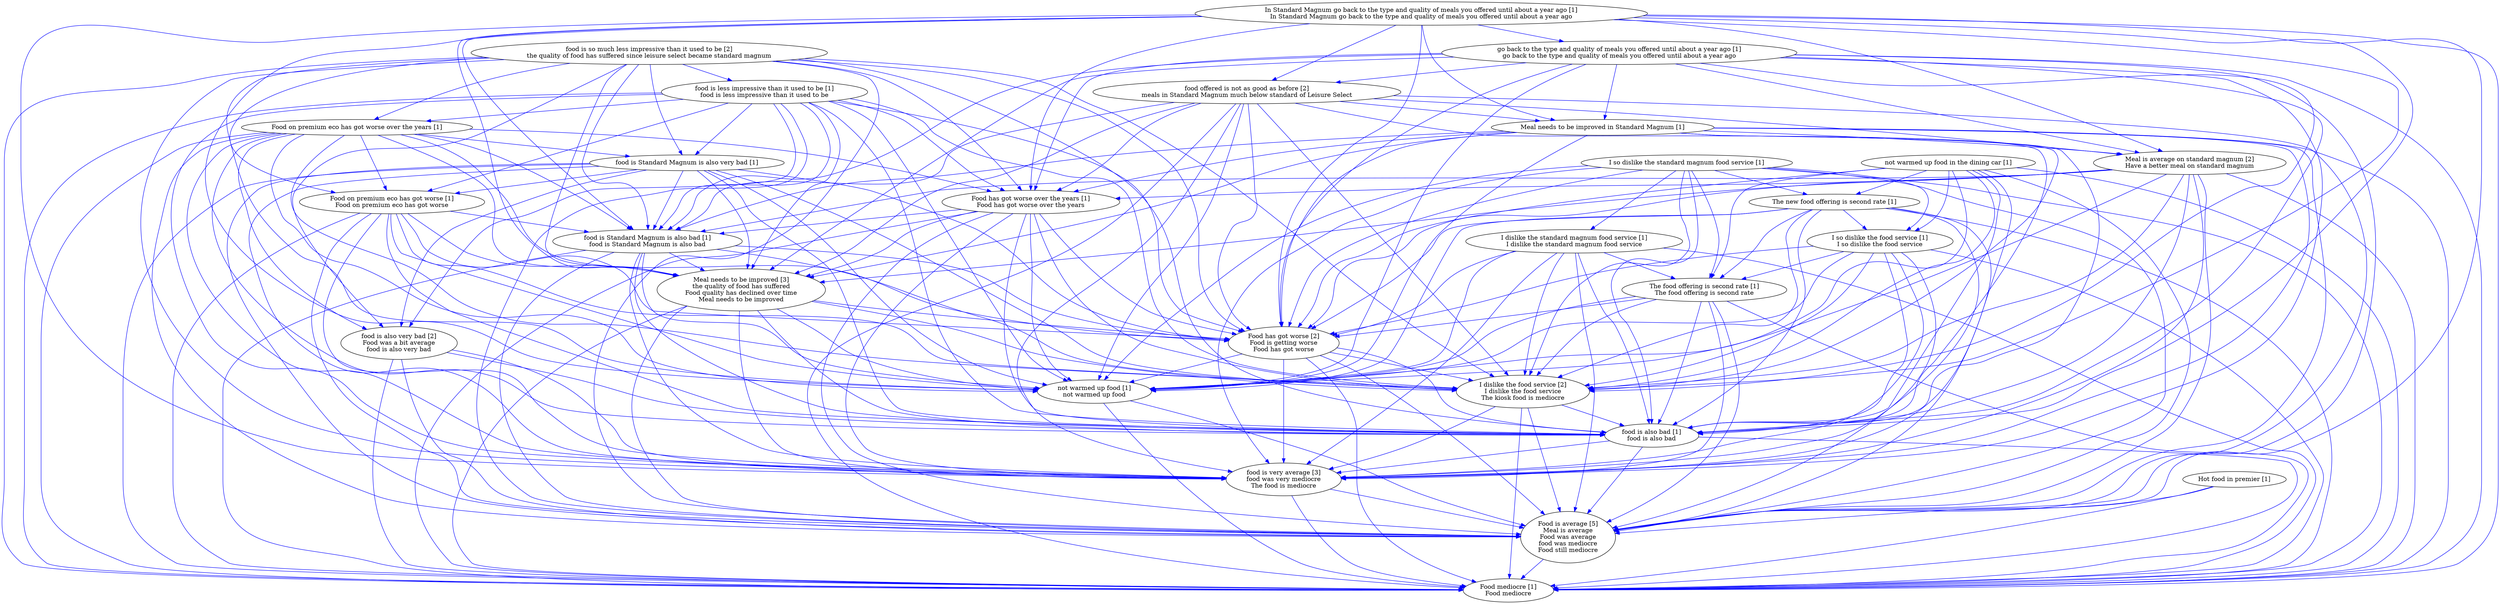 digraph collapsedGraph {
"I dislike the food service [2]\nI dislike the food service\nThe kiosk food is mediocre""Food has got worse [2]\nFood is getting worse\nFood has got worse""food offered is not as good as before [2]\nmeals in Standard Magnum much below standard of Leisure Select""Meal is average on standard magnum [2]\nHave a better meal on standard magnum""food is very average [3]\nfood was very mediocre\nThe food is mediocre""food is so much less impressive than it used to be [2]\nthe quality of food has suffered since leisure select became standard magnum""food is also very bad [2]\nFood was a bit average\nfood is also very bad""Food is average [5]\nMeal is average\nFood was average\nfood was mediocre\nFood still mediocre""Meal needs to be improved [3]\nthe quality of food has suffered\nFood quality has declined over time\nMeal needs to be improved""Food mediocre [1]\nFood mediocre""Food on premium eco has got worse over the years [1]""Food on premium eco has got worse [1]\nFood on premium eco has got worse""Food has got worse over the years [1]\nFood has got worse over the years""Hot food in premier [1]""I so dislike the standard magnum food service [1]""I dislike the standard magnum food service [1]\nI dislike the standard magnum food service""I so dislike the food service [1]\nI so dislike the food service""In Standard Magnum go back to the type and quality of meals you offered until about a year ago [1]\nIn Standard Magnum go back to the type and quality of meals you offered until about a year ago""go back to the type and quality of meals you offered until about a year ago [1]\ngo back to the type and quality of meals you offered until about a year ago""Meal needs to be improved in Standard Magnum [1]""The new food offering is second rate [1]""The food offering is second rate [1]\nThe food offering is second rate""food is Standard Magnum is also very bad [1]""food is Standard Magnum is also bad [1]\nfood is Standard Magnum is also bad""food is also bad [1]\nfood is also bad""food is less impressive than it used to be [1]\nfood is less impressive than it used to be""not warmed up food in the dining car [1]""not warmed up food [1]\nnot warmed up food""food is Standard Magnum is also very bad [1]" -> "Food is average [5]\nMeal is average\nFood was average\nfood was mediocre\nFood still mediocre" [color=blue]
"food is Standard Magnum is also very bad [1]" -> "I dislike the food service [2]\nI dislike the food service\nThe kiosk food is mediocre" [color=blue]
"food is Standard Magnum is also very bad [1]" -> "Food mediocre [1]\nFood mediocre" [color=blue]
"food is Standard Magnum is also very bad [1]" -> "food is very average [3]\nfood was very mediocre\nThe food is mediocre" [color=blue]
"Meal needs to be improved [3]\nthe quality of food has suffered\nFood quality has declined over time\nMeal needs to be improved" -> "food is very average [3]\nfood was very mediocre\nThe food is mediocre" [color=blue]
"food is Standard Magnum is also bad [1]\nfood is Standard Magnum is also bad" -> "not warmed up food [1]\nnot warmed up food" [color=blue]
"Meal needs to be improved [3]\nthe quality of food has suffered\nFood quality has declined over time\nMeal needs to be improved" -> "Food has got worse [2]\nFood is getting worse\nFood has got worse" [color=blue]
"food is Standard Magnum is also bad [1]\nfood is Standard Magnum is also bad" -> "food is very average [3]\nfood was very mediocre\nThe food is mediocre" [color=blue]
"food is Standard Magnum is also very bad [1]" -> "Food has got worse [2]\nFood is getting worse\nFood has got worse" [color=blue]
"Food has got worse [2]\nFood is getting worse\nFood has got worse" -> "Food mediocre [1]\nFood mediocre" [color=blue]
"Food has got worse [2]\nFood is getting worse\nFood has got worse" -> "food is also bad [1]\nfood is also bad" [color=blue]
"The food offering is second rate [1]\nThe food offering is second rate" -> "food is also bad [1]\nfood is also bad" [color=blue]
"food is Standard Magnum is also very bad [1]" -> "Meal needs to be improved [3]\nthe quality of food has suffered\nFood quality has declined over time\nMeal needs to be improved" [color=blue]
"food is Standard Magnum is also very bad [1]" -> "Food on premium eco has got worse [1]\nFood on premium eco has got worse" [color=blue]
"The food offering is second rate [1]\nThe food offering is second rate" -> "Food mediocre [1]\nFood mediocre" [color=blue]
"food is so much less impressive than it used to be [2]\nthe quality of food has suffered since leisure select became standard magnum" -> "Food has got worse [2]\nFood is getting worse\nFood has got worse" [color=blue]
"go back to the type and quality of meals you offered until about a year ago [1]\ngo back to the type and quality of meals you offered until about a year ago" -> "food is Standard Magnum is also bad [1]\nfood is Standard Magnum is also bad" [color=blue]
"The food offering is second rate [1]\nThe food offering is second rate" -> "I dislike the food service [2]\nI dislike the food service\nThe kiosk food is mediocre" [color=blue]
"go back to the type and quality of meals you offered until about a year ago [1]\ngo back to the type and quality of meals you offered until about a year ago" -> "food offered is not as good as before [2]\nmeals in Standard Magnum much below standard of Leisure Select" [color=blue]
"The food offering is second rate [1]\nThe food offering is second rate" -> "Food is average [5]\nMeal is average\nFood was average\nfood was mediocre\nFood still mediocre" [color=blue]
"The food offering is second rate [1]\nThe food offering is second rate" -> "Food has got worse [2]\nFood is getting worse\nFood has got worse" [color=blue]
"food is also bad [1]\nfood is also bad" -> "food is very average [3]\nfood was very mediocre\nThe food is mediocre" [color=blue]
"not warmed up food in the dining car [1]" -> "Food is average [5]\nMeal is average\nFood was average\nfood was mediocre\nFood still mediocre" [color=blue]
"Meal needs to be improved [3]\nthe quality of food has suffered\nFood quality has declined over time\nMeal needs to be improved" -> "not warmed up food [1]\nnot warmed up food" [color=blue]
"food is less impressive than it used to be [1]\nfood is less impressive than it used to be" -> "food is Standard Magnum is also bad [1]\nfood is Standard Magnum is also bad" [color=blue]
"food is so much less impressive than it used to be [2]\nthe quality of food has suffered since leisure select became standard magnum" -> "not warmed up food [1]\nnot warmed up food" [color=blue]
"not warmed up food [1]\nnot warmed up food" -> "Food is average [5]\nMeal is average\nFood was average\nfood was mediocre\nFood still mediocre" [color=blue]
"food is so much less impressive than it used to be [2]\nthe quality of food has suffered since leisure select became standard magnum" -> "food is very average [3]\nfood was very mediocre\nThe food is mediocre" [color=blue]
"go back to the type and quality of meals you offered until about a year ago [1]\ngo back to the type and quality of meals you offered until about a year ago" -> "Food has got worse over the years [1]\nFood has got worse over the years" [color=blue]
"In Standard Magnum go back to the type and quality of meals you offered until about a year ago [1]\nIn Standard Magnum go back to the type and quality of meals you offered until about a year ago" -> "Food is average [5]\nMeal is average\nFood was average\nfood was mediocre\nFood still mediocre" [color=blue]
"In Standard Magnum go back to the type and quality of meals you offered until about a year ago [1]\nIn Standard Magnum go back to the type and quality of meals you offered until about a year ago" -> "Meal needs to be improved in Standard Magnum [1]" [color=blue]
"In Standard Magnum go back to the type and quality of meals you offered until about a year ago [1]\nIn Standard Magnum go back to the type and quality of meals you offered until about a year ago" -> "Food mediocre [1]\nFood mediocre" [color=blue]
"Food on premium eco has got worse over the years [1]" -> "food is Standard Magnum is also bad [1]\nfood is Standard Magnum is also bad" [color=blue]
"In Standard Magnum go back to the type and quality of meals you offered until about a year ago [1]\nIn Standard Magnum go back to the type and quality of meals you offered until about a year ago" -> "I dislike the food service [2]\nI dislike the food service\nThe kiosk food is mediocre" [color=blue]
"In Standard Magnum go back to the type and quality of meals you offered until about a year ago [1]\nIn Standard Magnum go back to the type and quality of meals you offered until about a year ago" -> "food is also bad [1]\nfood is also bad" [color=blue]
"In Standard Magnum go back to the type and quality of meals you offered until about a year ago [1]\nIn Standard Magnum go back to the type and quality of meals you offered until about a year ago" -> "Meal is average on standard magnum [2]\nHave a better meal on standard magnum" [color=blue]
"In Standard Magnum go back to the type and quality of meals you offered until about a year ago [1]\nIn Standard Magnum go back to the type and quality of meals you offered until about a year ago" -> "Food has got worse [2]\nFood is getting worse\nFood has got worse" [color=blue]
"go back to the type and quality of meals you offered until about a year ago [1]\ngo back to the type and quality of meals you offered until about a year ago" -> "Meal needs to be improved in Standard Magnum [1]" [color=blue]
"go back to the type and quality of meals you offered until about a year ago [1]\ngo back to the type and quality of meals you offered until about a year ago" -> "Food is average [5]\nMeal is average\nFood was average\nfood was mediocre\nFood still mediocre" [color=blue]
"go back to the type and quality of meals you offered until about a year ago [1]\ngo back to the type and quality of meals you offered until about a year ago" -> "Meal is average on standard magnum [2]\nHave a better meal on standard magnum" [color=blue]
"go back to the type and quality of meals you offered until about a year ago [1]\ngo back to the type and quality of meals you offered until about a year ago" -> "Food has got worse [2]\nFood is getting worse\nFood has got worse" [color=blue]
"go back to the type and quality of meals you offered until about a year ago [1]\ngo back to the type and quality of meals you offered until about a year ago" -> "food is also bad [1]\nfood is also bad" [color=blue]
"Food on premium eco has got worse over the years [1]" -> "Food mediocre [1]\nFood mediocre" [color=blue]
"go back to the type and quality of meals you offered until about a year ago [1]\ngo back to the type and quality of meals you offered until about a year ago" -> "I dislike the food service [2]\nI dislike the food service\nThe kiosk food is mediocre" [color=blue]
"go back to the type and quality of meals you offered until about a year ago [1]\ngo back to the type and quality of meals you offered until about a year ago" -> "Food mediocre [1]\nFood mediocre" [color=blue]
"Food on premium eco has got worse over the years [1]" -> "food is also bad [1]\nfood is also bad" [color=blue]
"In Standard Magnum go back to the type and quality of meals you offered until about a year ago [1]\nIn Standard Magnum go back to the type and quality of meals you offered until about a year ago" -> "food is Standard Magnum is also bad [1]\nfood is Standard Magnum is also bad" [color=blue]
"not warmed up food [1]\nnot warmed up food" -> "Food mediocre [1]\nFood mediocre" [color=blue]
"Food has got worse [2]\nFood is getting worse\nFood has got worse" -> "not warmed up food [1]\nnot warmed up food" [color=blue]
"Food has got worse [2]\nFood is getting worse\nFood has got worse" -> "food is very average [3]\nfood was very mediocre\nThe food is mediocre" [color=blue]
"Food is average [5]\nMeal is average\nFood was average\nfood was mediocre\nFood still mediocre" -> "Food mediocre [1]\nFood mediocre" [color=blue]
"Food has got worse [2]\nFood is getting worse\nFood has got worse" -> "Food is average [5]\nMeal is average\nFood was average\nfood was mediocre\nFood still mediocre" [color=blue]
"I so dislike the food service [1]\nI so dislike the food service" -> "Food has got worse [2]\nFood is getting worse\nFood has got worse" [color=blue]
"I so dislike the food service [1]\nI so dislike the food service" -> "The food offering is second rate [1]\nThe food offering is second rate" [color=blue]
"go back to the type and quality of meals you offered until about a year ago [1]\ngo back to the type and quality of meals you offered until about a year ago" -> "Meal needs to be improved [3]\nthe quality of food has suffered\nFood quality has declined over time\nMeal needs to be improved" [color=blue]
"I so dislike the food service [1]\nI so dislike the food service" -> "food is very average [3]\nfood was very mediocre\nThe food is mediocre" [color=blue]
"I so dislike the food service [1]\nI so dislike the food service" -> "not warmed up food [1]\nnot warmed up food" [color=blue]
"Food on premium eco has got worse [1]\nFood on premium eco has got worse" -> "food is also bad [1]\nfood is also bad" [color=blue]
"go back to the type and quality of meals you offered until about a year ago [1]\ngo back to the type and quality of meals you offered until about a year ago" -> "food is very average [3]\nfood was very mediocre\nThe food is mediocre" [color=blue]
"go back to the type and quality of meals you offered until about a year ago [1]\ngo back to the type and quality of meals you offered until about a year ago" -> "not warmed up food [1]\nnot warmed up food" [color=blue]
"The new food offering is second rate [1]" -> "I so dislike the food service [1]\nI so dislike the food service" [color=blue]
"Food on premium eco has got worse [1]\nFood on premium eco has got worse" -> "Food mediocre [1]\nFood mediocre" [color=blue]
"Food on premium eco has got worse [1]\nFood on premium eco has got worse" -> "I dislike the food service [2]\nI dislike the food service\nThe kiosk food is mediocre" [color=blue]
"Food on premium eco has got worse [1]\nFood on premium eco has got worse" -> "food is very average [3]\nfood was very mediocre\nThe food is mediocre" [color=blue]
"I so dislike the food service [1]\nI so dislike the food service" -> "I dislike the food service [2]\nI dislike the food service\nThe kiosk food is mediocre" [color=blue]
"Food on premium eco has got worse [1]\nFood on premium eco has got worse" -> "Food has got worse [2]\nFood is getting worse\nFood has got worse" [color=blue]
"The new food offering is second rate [1]" -> "food is very average [3]\nfood was very mediocre\nThe food is mediocre" [color=blue]
"Food on premium eco has got worse [1]\nFood on premium eco has got worse" -> "not warmed up food [1]\nnot warmed up food" [color=blue]
"The new food offering is second rate [1]" -> "not warmed up food [1]\nnot warmed up food" [color=blue]
"I so dislike the food service [1]\nI so dislike the food service" -> "Food is average [5]\nMeal is average\nFood was average\nfood was mediocre\nFood still mediocre" [color=blue]
"I dislike the standard magnum food service [1]\nI dislike the standard magnum food service" -> "Food mediocre [1]\nFood mediocre" [color=blue]
"I dislike the standard magnum food service [1]\nI dislike the standard magnum food service" -> "Food has got worse [2]\nFood is getting worse\nFood has got worse" [color=blue]
"I dislike the standard magnum food service [1]\nI dislike the standard magnum food service" -> "food is also bad [1]\nfood is also bad" [color=blue]
"food offered is not as good as before [2]\nmeals in Standard Magnum much below standard of Leisure Select" -> "Meal is average on standard magnum [2]\nHave a better meal on standard magnum" [color=blue]
"In Standard Magnum go back to the type and quality of meals you offered until about a year ago [1]\nIn Standard Magnum go back to the type and quality of meals you offered until about a year ago" -> "Meal needs to be improved [3]\nthe quality of food has suffered\nFood quality has declined over time\nMeal needs to be improved" [color=blue]
"Food on premium eco has got worse [1]\nFood on premium eco has got worse" -> "Food is average [5]\nMeal is average\nFood was average\nfood was mediocre\nFood still mediocre" [color=blue]
"Food on premium eco has got worse [1]\nFood on premium eco has got worse" -> "Meal needs to be improved [3]\nthe quality of food has suffered\nFood quality has declined over time\nMeal needs to be improved" [color=blue]
"food offered is not as good as before [2]\nmeals in Standard Magnum much below standard of Leisure Select" -> "Meal needs to be improved in Standard Magnum [1]" [color=blue]
"Meal is average on standard magnum [2]\nHave a better meal on standard magnum" -> "Food has got worse [2]\nFood is getting worse\nFood has got worse" [color=blue]
"Meal is average on standard magnum [2]\nHave a better meal on standard magnum" -> "not warmed up food [1]\nnot warmed up food" [color=blue]
"Food on premium eco has got worse over the years [1]" -> "food is Standard Magnum is also very bad [1]" [color=blue]
"Food on premium eco has got worse over the years [1]" -> "Meal needs to be improved [3]\nthe quality of food has suffered\nFood quality has declined over time\nMeal needs to be improved" [color=blue]
"In Standard Magnum go back to the type and quality of meals you offered until about a year ago [1]\nIn Standard Magnum go back to the type and quality of meals you offered until about a year ago" -> "Food has got worse over the years [1]\nFood has got worse over the years" [color=blue]
"Food on premium eco has got worse over the years [1]" -> "I dislike the food service [2]\nI dislike the food service\nThe kiosk food is mediocre" [color=blue]
"Food on premium eco has got worse over the years [1]" -> "Food is average [5]\nMeal is average\nFood was average\nfood was mediocre\nFood still mediocre" [color=blue]
"Meal is average on standard magnum [2]\nHave a better meal on standard magnum" -> "Food has got worse over the years [1]\nFood has got worse over the years" [color=blue]
"I dislike the standard magnum food service [1]\nI dislike the standard magnum food service" -> "Food is average [5]\nMeal is average\nFood was average\nfood was mediocre\nFood still mediocre" [color=blue]
"I dislike the standard magnum food service [1]\nI dislike the standard magnum food service" -> "I dislike the food service [2]\nI dislike the food service\nThe kiosk food is mediocre" [color=blue]
"food is less impressive than it used to be [1]\nfood is less impressive than it used to be" -> "food is also bad [1]\nfood is also bad" [color=blue]
"food is less impressive than it used to be [1]\nfood is less impressive than it used to be" -> "I dislike the food service [2]\nI dislike the food service\nThe kiosk food is mediocre" [color=blue]
"food is less impressive than it used to be [1]\nfood is less impressive than it used to be" -> "Food mediocre [1]\nFood mediocre" [color=blue]
"not warmed up food in the dining car [1]" -> "The new food offering is second rate [1]" [color=blue]
"food is less impressive than it used to be [1]\nfood is less impressive than it used to be" -> "Food is average [5]\nMeal is average\nFood was average\nfood was mediocre\nFood still mediocre" [color=blue]
"food is less impressive than it used to be [1]\nfood is less impressive than it used to be" -> "food is very average [3]\nfood was very mediocre\nThe food is mediocre" [color=blue]
"food is less impressive than it used to be [1]\nfood is less impressive than it used to be" -> "not warmed up food [1]\nnot warmed up food" [color=blue]
"not warmed up food in the dining car [1]" -> "food is also bad [1]\nfood is also bad" [color=blue]
"not warmed up food in the dining car [1]" -> "Food has got worse [2]\nFood is getting worse\nFood has got worse" [color=blue]
"Meal is average on standard magnum [2]\nHave a better meal on standard magnum" -> "I dislike the food service [2]\nI dislike the food service\nThe kiosk food is mediocre" [color=blue]
"Meal is average on standard magnum [2]\nHave a better meal on standard magnum" -> "Meal needs to be improved [3]\nthe quality of food has suffered\nFood quality has declined over time\nMeal needs to be improved" [color=blue]
"not warmed up food in the dining car [1]" -> "I dislike the food service [2]\nI dislike the food service\nThe kiosk food is mediocre" [color=blue]
"not warmed up food in the dining car [1]" -> "Food mediocre [1]\nFood mediocre" [color=blue]
"food is less impressive than it used to be [1]\nfood is less impressive than it used to be" -> "Food on premium eco has got worse over the years [1]" [color=blue]
"food is less impressive than it used to be [1]\nfood is less impressive than it used to be" -> "Food on premium eco has got worse [1]\nFood on premium eco has got worse" [color=blue]
"food is less impressive than it used to be [1]\nfood is less impressive than it used to be" -> "food is Standard Magnum is also very bad [1]" [color=blue]
"food is less impressive than it used to be [1]\nfood is less impressive than it used to be" -> "Food has got worse [2]\nFood is getting worse\nFood has got worse" [color=blue]
"In Standard Magnum go back to the type and quality of meals you offered until about a year ago [1]\nIn Standard Magnum go back to the type and quality of meals you offered until about a year ago" -> "not warmed up food [1]\nnot warmed up food" [color=blue]
"In Standard Magnum go back to the type and quality of meals you offered until about a year ago [1]\nIn Standard Magnum go back to the type and quality of meals you offered until about a year ago" -> "food is very average [3]\nfood was very mediocre\nThe food is mediocre" [color=blue]
"food is less impressive than it used to be [1]\nfood is less impressive than it used to be" -> "Meal needs to be improved [3]\nthe quality of food has suffered\nFood quality has declined over time\nMeal needs to be improved" [color=blue]
"In Standard Magnum go back to the type and quality of meals you offered until about a year ago [1]\nIn Standard Magnum go back to the type and quality of meals you offered until about a year ago" -> "food offered is not as good as before [2]\nmeals in Standard Magnum much below standard of Leisure Select" [color=blue]
"I so dislike the food service [1]\nI so dislike the food service" -> "food is also bad [1]\nfood is also bad" [color=blue]
"I so dislike the food service [1]\nI so dislike the food service" -> "Food mediocre [1]\nFood mediocre" [color=blue]
"I so dislike the standard magnum food service [1]" -> "I dislike the food service [2]\nI dislike the food service\nThe kiosk food is mediocre" [color=blue]
"I so dislike the standard magnum food service [1]" -> "Food is average [5]\nMeal is average\nFood was average\nfood was mediocre\nFood still mediocre" [color=blue]
"Meal needs to be improved [3]\nthe quality of food has suffered\nFood quality has declined over time\nMeal needs to be improved" -> "food is also bad [1]\nfood is also bad" [color=blue]
"I so dislike the standard magnum food service [1]" -> "not warmed up food [1]\nnot warmed up food" [color=blue]
"Meal needs to be improved [3]\nthe quality of food has suffered\nFood quality has declined over time\nMeal needs to be improved" -> "Food is average [5]\nMeal is average\nFood was average\nfood was mediocre\nFood still mediocre" [color=blue]
"Meal needs to be improved [3]\nthe quality of food has suffered\nFood quality has declined over time\nMeal needs to be improved" -> "I dislike the food service [2]\nI dislike the food service\nThe kiosk food is mediocre" [color=blue]
"Meal needs to be improved [3]\nthe quality of food has suffered\nFood quality has declined over time\nMeal needs to be improved" -> "Food mediocre [1]\nFood mediocre" [color=blue]
"Meal needs to be improved in Standard Magnum [1]" -> "food is Standard Magnum is also bad [1]\nfood is Standard Magnum is also bad" [color=blue]
"food is Standard Magnum is also very bad [1]" -> "not warmed up food [1]\nnot warmed up food" [color=blue]
"I so dislike the standard magnum food service [1]" -> "The new food offering is second rate [1]" [color=blue]
"Meal is average on standard magnum [2]\nHave a better meal on standard magnum" -> "Food is average [5]\nMeal is average\nFood was average\nfood was mediocre\nFood still mediocre" [color=blue]
"Meal is average on standard magnum [2]\nHave a better meal on standard magnum" -> "food is Standard Magnum is also bad [1]\nfood is Standard Magnum is also bad" [color=blue]
"Meal needs to be improved in Standard Magnum [1]" -> "Food is average [5]\nMeal is average\nFood was average\nfood was mediocre\nFood still mediocre" [color=blue]
"Meal needs to be improved in Standard Magnum [1]" -> "Meal is average on standard magnum [2]\nHave a better meal on standard magnum" [color=blue]
"Meal needs to be improved in Standard Magnum [1]" -> "Food has got worse [2]\nFood is getting worse\nFood has got worse" [color=blue]
"food is very average [3]\nfood was very mediocre\nThe food is mediocre" -> "Food mediocre [1]\nFood mediocre" [color=blue]
"Meal needs to be improved in Standard Magnum [1]" -> "food is also bad [1]\nfood is also bad" [color=blue]
"Meal is average on standard magnum [2]\nHave a better meal on standard magnum" -> "Food mediocre [1]\nFood mediocre" [color=blue]
"Meal is average on standard magnum [2]\nHave a better meal on standard magnum" -> "food is very average [3]\nfood was very mediocre\nThe food is mediocre" [color=blue]
"food is also very bad [2]\nFood was a bit average\nfood is also very bad" -> "Food is average [5]\nMeal is average\nFood was average\nfood was mediocre\nFood still mediocre" [color=blue]
"Meal needs to be improved in Standard Magnum [1]" -> "Food mediocre [1]\nFood mediocre" [color=blue]
"Meal needs to be improved in Standard Magnum [1]" -> "food is very average [3]\nfood was very mediocre\nThe food is mediocre" [color=blue]
"Meal needs to be improved in Standard Magnum [1]" -> "I dislike the food service [2]\nI dislike the food service\nThe kiosk food is mediocre" [color=blue]
"Meal is average on standard magnum [2]\nHave a better meal on standard magnum" -> "food is also bad [1]\nfood is also bad" [color=blue]
"food is also bad [1]\nfood is also bad" -> "Food mediocre [1]\nFood mediocre" [color=blue]
"Meal needs to be improved in Standard Magnum [1]" -> "Food has got worse over the years [1]\nFood has got worse over the years" [color=blue]
"I so dislike the standard magnum food service [1]" -> "food is very average [3]\nfood was very mediocre\nThe food is mediocre" [color=blue]
"I dislike the food service [2]\nI dislike the food service\nThe kiosk food is mediocre" -> "Food is average [5]\nMeal is average\nFood was average\nfood was mediocre\nFood still mediocre" [color=blue]
"Meal needs to be improved in Standard Magnum [1]" -> "Meal needs to be improved [3]\nthe quality of food has suffered\nFood quality has declined over time\nMeal needs to be improved" [color=blue]
"I so dislike the standard magnum food service [1]" -> "The food offering is second rate [1]\nThe food offering is second rate" [color=blue]
"I so dislike the standard magnum food service [1]" -> "Food has got worse [2]\nFood is getting worse\nFood has got worse" [color=blue]
"Hot food in premier [1]" -> "Food is average [5]\nMeal is average\nFood was average\nfood was mediocre\nFood still mediocre" [color=blue]
"food is so much less impressive than it used to be [2]\nthe quality of food has suffered since leisure select became standard magnum" -> "Meal needs to be improved [3]\nthe quality of food has suffered\nFood quality has declined over time\nMeal needs to be improved" [color=blue]
"food is so much less impressive than it used to be [2]\nthe quality of food has suffered since leisure select became standard magnum" -> "food is less impressive than it used to be [1]\nfood is less impressive than it used to be" [color=blue]
"not warmed up food in the dining car [1]" -> "I so dislike the food service [1]\nI so dislike the food service" [color=blue]
"not warmed up food in the dining car [1]" -> "The food offering is second rate [1]\nThe food offering is second rate" [color=blue]
"not warmed up food in the dining car [1]" -> "food is very average [3]\nfood was very mediocre\nThe food is mediocre" [color=blue]
"food is very average [3]\nfood was very mediocre\nThe food is mediocre" -> "Food is average [5]\nMeal is average\nFood was average\nfood was mediocre\nFood still mediocre" [color=blue]
"The new food offering is second rate [1]" -> "food is also bad [1]\nfood is also bad" [color=blue]
"The new food offering is second rate [1]" -> "Food has got worse [2]\nFood is getting worse\nFood has got worse" [color=blue]
"The new food offering is second rate [1]" -> "I dislike the food service [2]\nI dislike the food service\nThe kiosk food is mediocre" [color=blue]
"The new food offering is second rate [1]" -> "Food mediocre [1]\nFood mediocre" [color=blue]
"The new food offering is second rate [1]" -> "Food is average [5]\nMeal is average\nFood was average\nfood was mediocre\nFood still mediocre" [color=blue]
"Hot food in premier [1]" -> "Food mediocre [1]\nFood mediocre" [color=blue]
"The food offering is second rate [1]\nThe food offering is second rate" -> "food is very average [3]\nfood was very mediocre\nThe food is mediocre" [color=blue]
"I so dislike the standard magnum food service [1]" -> "Food mediocre [1]\nFood mediocre" [color=blue]
"I so dislike the standard magnum food service [1]" -> "food is also bad [1]\nfood is also bad" [color=blue]
"The food offering is second rate [1]\nThe food offering is second rate" -> "not warmed up food [1]\nnot warmed up food" [color=blue]
"Meal needs to be improved in Standard Magnum [1]" -> "not warmed up food [1]\nnot warmed up food" [color=blue]
"Food on premium eco has got worse [1]\nFood on premium eco has got worse" -> "food is Standard Magnum is also bad [1]\nfood is Standard Magnum is also bad" [color=blue]
"food offered is not as good as before [2]\nmeals in Standard Magnum much below standard of Leisure Select" -> "Food mediocre [1]\nFood mediocre" [color=blue]
"food offered is not as good as before [2]\nmeals in Standard Magnum much below standard of Leisure Select" -> "I dislike the food service [2]\nI dislike the food service\nThe kiosk food is mediocre" [color=blue]
"food offered is not as good as before [2]\nmeals in Standard Magnum much below standard of Leisure Select" -> "food is very average [3]\nfood was very mediocre\nThe food is mediocre" [color=blue]
"food offered is not as good as before [2]\nmeals in Standard Magnum much below standard of Leisure Select" -> "Food is average [5]\nMeal is average\nFood was average\nfood was mediocre\nFood still mediocre" [color=blue]
"food is Standard Magnum is also bad [1]\nfood is Standard Magnum is also bad" -> "I dislike the food service [2]\nI dislike the food service\nThe kiosk food is mediocre" [color=blue]
"food is Standard Magnum is also bad [1]\nfood is Standard Magnum is also bad" -> "Food mediocre [1]\nFood mediocre" [color=blue]
"Food has got worse over the years [1]\nFood has got worse over the years" -> "not warmed up food [1]\nnot warmed up food" [color=blue]
"Food has got worse over the years [1]\nFood has got worse over the years" -> "food is very average [3]\nfood was very mediocre\nThe food is mediocre" [color=blue]
"food is Standard Magnum is also bad [1]\nfood is Standard Magnum is also bad" -> "Food is average [5]\nMeal is average\nFood was average\nfood was mediocre\nFood still mediocre" [color=blue]
"food is Standard Magnum is also bad [1]\nfood is Standard Magnum is also bad" -> "Food has got worse [2]\nFood is getting worse\nFood has got worse" [color=blue]
"food is so much less impressive than it used to be [2]\nthe quality of food has suffered since leisure select became standard magnum" -> "Food on premium eco has got worse over the years [1]" [color=blue]
"Food has got worse over the years [1]\nFood has got worse over the years" -> "I dislike the food service [2]\nI dislike the food service\nThe kiosk food is mediocre" [color=blue]
"Food has got worse over the years [1]\nFood has got worse over the years" -> "Food mediocre [1]\nFood mediocre" [color=blue]
"food offered is not as good as before [2]\nmeals in Standard Magnum much below standard of Leisure Select" -> "Food has got worse [2]\nFood is getting worse\nFood has got worse" [color=blue]
"food offered is not as good as before [2]\nmeals in Standard Magnum much below standard of Leisure Select" -> "food is also bad [1]\nfood is also bad" [color=blue]
"Food has got worse over the years [1]\nFood has got worse over the years" -> "food is also bad [1]\nfood is also bad" [color=blue]
"I dislike the standard magnum food service [1]\nI dislike the standard magnum food service" -> "not warmed up food [1]\nnot warmed up food" [color=blue]
"I dislike the standard magnum food service [1]\nI dislike the standard magnum food service" -> "food is very average [3]\nfood was very mediocre\nThe food is mediocre" [color=blue]
"food is so much less impressive than it used to be [2]\nthe quality of food has suffered since leisure select became standard magnum" -> "Food is average [5]\nMeal is average\nFood was average\nfood was mediocre\nFood still mediocre" [color=blue]
"food is so much less impressive than it used to be [2]\nthe quality of food has suffered since leisure select became standard magnum" -> "I dislike the food service [2]\nI dislike the food service\nThe kiosk food is mediocre" [color=blue]
"food is so much less impressive than it used to be [2]\nthe quality of food has suffered since leisure select became standard magnum" -> "Food mediocre [1]\nFood mediocre" [color=blue]
"food offered is not as good as before [2]\nmeals in Standard Magnum much below standard of Leisure Select" -> "food is Standard Magnum is also bad [1]\nfood is Standard Magnum is also bad" [color=blue]
"Food has got worse over the years [1]\nFood has got worse over the years" -> "food is Standard Magnum is also bad [1]\nfood is Standard Magnum is also bad" [color=blue]
"food is so much less impressive than it used to be [2]\nthe quality of food has suffered since leisure select became standard magnum" -> "food is also bad [1]\nfood is also bad" [color=blue]
"food offered is not as good as before [2]\nmeals in Standard Magnum much below standard of Leisure Select" -> "Meal needs to be improved [3]\nthe quality of food has suffered\nFood quality has declined over time\nMeal needs to be improved" [color=blue]
"food is Standard Magnum is also bad [1]\nfood is Standard Magnum is also bad" -> "Meal needs to be improved [3]\nthe quality of food has suffered\nFood quality has declined over time\nMeal needs to be improved" [color=blue]
"food is also very bad [2]\nFood was a bit average\nfood is also very bad" -> "food is also bad [1]\nfood is also bad" [color=blue]
"Food on premium eco has got worse over the years [1]" -> "food is very average [3]\nfood was very mediocre\nThe food is mediocre" [color=blue]
"Food on premium eco has got worse over the years [1]" -> "not warmed up food [1]\nnot warmed up food" [color=blue]
"I dislike the standard magnum food service [1]\nI dislike the standard magnum food service" -> "The food offering is second rate [1]\nThe food offering is second rate" [color=blue]
"Food on premium eco has got worse over the years [1]" -> "Food has got worse [2]\nFood is getting worse\nFood has got worse" [color=blue]
"food offered is not as good as before [2]\nmeals in Standard Magnum much below standard of Leisure Select" -> "Food has got worse over the years [1]\nFood has got worse over the years" [color=blue]
"Food has got worse [2]\nFood is getting worse\nFood has got worse" -> "I dislike the food service [2]\nI dislike the food service\nThe kiosk food is mediocre" [color=blue]
"food is so much less impressive than it used to be [2]\nthe quality of food has suffered since leisure select became standard magnum" -> "Food on premium eco has got worse [1]\nFood on premium eco has got worse" [color=blue]
"food is so much less impressive than it used to be [2]\nthe quality of food has suffered since leisure select became standard magnum" -> "food is Standard Magnum is also very bad [1]" [color=blue]
"food is also bad [1]\nfood is also bad" -> "Food is average [5]\nMeal is average\nFood was average\nfood was mediocre\nFood still mediocre" [color=blue]
"food is also very bad [2]\nFood was a bit average\nfood is also very bad" -> "food is very average [3]\nfood was very mediocre\nThe food is mediocre" [color=blue]
"food is also very bad [2]\nFood was a bit average\nfood is also very bad" -> "Food mediocre [1]\nFood mediocre" [color=blue]
"I dislike the food service [2]\nI dislike the food service\nThe kiosk food is mediocre" -> "Food mediocre [1]\nFood mediocre" [color=blue]
"food is so much less impressive than it used to be [2]\nthe quality of food has suffered since leisure select became standard magnum" -> "food is Standard Magnum is also bad [1]\nfood is Standard Magnum is also bad" [color=blue]
"food offered is not as good as before [2]\nmeals in Standard Magnum much below standard of Leisure Select" -> "not warmed up food [1]\nnot warmed up food" [color=blue]
"Food has got worse over the years [1]\nFood has got worse over the years" -> "Meal needs to be improved [3]\nthe quality of food has suffered\nFood quality has declined over time\nMeal needs to be improved" [color=blue]
"Food has got worse over the years [1]\nFood has got worse over the years" -> "Food is average [5]\nMeal is average\nFood was average\nfood was mediocre\nFood still mediocre" [color=blue]
"Food has got worse over the years [1]\nFood has got worse over the years" -> "Food has got worse [2]\nFood is getting worse\nFood has got worse" [color=blue]
"Food on premium eco has got worse over the years [1]" -> "Food on premium eco has got worse [1]\nFood on premium eco has got worse" [color=blue]
"Food on premium eco has got worse over the years [1]" -> "Food has got worse over the years [1]\nFood has got worse over the years" [color=blue]
"I so dislike the standard magnum food service [1]" -> "I dislike the standard magnum food service [1]\nI dislike the standard magnum food service" [color=blue]
"I so dislike the standard magnum food service [1]" -> "I so dislike the food service [1]\nI so dislike the food service" [color=blue]
"In Standard Magnum go back to the type and quality of meals you offered until about a year ago [1]\nIn Standard Magnum go back to the type and quality of meals you offered until about a year ago" -> "go back to the type and quality of meals you offered until about a year ago [1]\ngo back to the type and quality of meals you offered until about a year ago" [color=blue]
"The new food offering is second rate [1]" -> "The food offering is second rate [1]\nThe food offering is second rate" [color=blue]
"food is Standard Magnum is also very bad [1]" -> "food is Standard Magnum is also bad [1]\nfood is Standard Magnum is also bad" [color=blue]
"food is Standard Magnum is also bad [1]\nfood is Standard Magnum is also bad" -> "food is also bad [1]\nfood is also bad" [color=blue]
"food is Standard Magnum is also very bad [1]" -> "food is also bad [1]\nfood is also bad" [color=blue]
"not warmed up food in the dining car [1]" -> "not warmed up food [1]\nnot warmed up food" [color=blue]
"Food on premium eco has got worse over the years [1]" -> "food is also very bad [2]\nFood was a bit average\nfood is also very bad" [color=blue]
"I dislike the food service [2]\nI dislike the food service\nThe kiosk food is mediocre" -> "food is very average [3]\nfood was very mediocre\nThe food is mediocre" [color=blue]
"I dislike the food service [2]\nI dislike the food service\nThe kiosk food is mediocre" -> "food is also bad [1]\nfood is also bad" [color=blue]
"food is Standard Magnum is also very bad [1]" -> "food is also very bad [2]\nFood was a bit average\nfood is also very bad" [color=blue]
"food is so much less impressive than it used to be [2]\nthe quality of food has suffered since leisure select became standard magnum" -> "food is also very bad [2]\nFood was a bit average\nfood is also very bad" [color=blue]
"food is less impressive than it used to be [1]\nfood is less impressive than it used to be" -> "food is also very bad [2]\nFood was a bit average\nfood is also very bad" [color=blue]
"food is less impressive than it used to be [1]\nfood is less impressive than it used to be" -> "Food has got worse over the years [1]\nFood has got worse over the years" [color=blue]
"food is so much less impressive than it used to be [2]\nthe quality of food has suffered since leisure select became standard magnum" -> "Food has got worse over the years [1]\nFood has got worse over the years" [color=blue]
}
